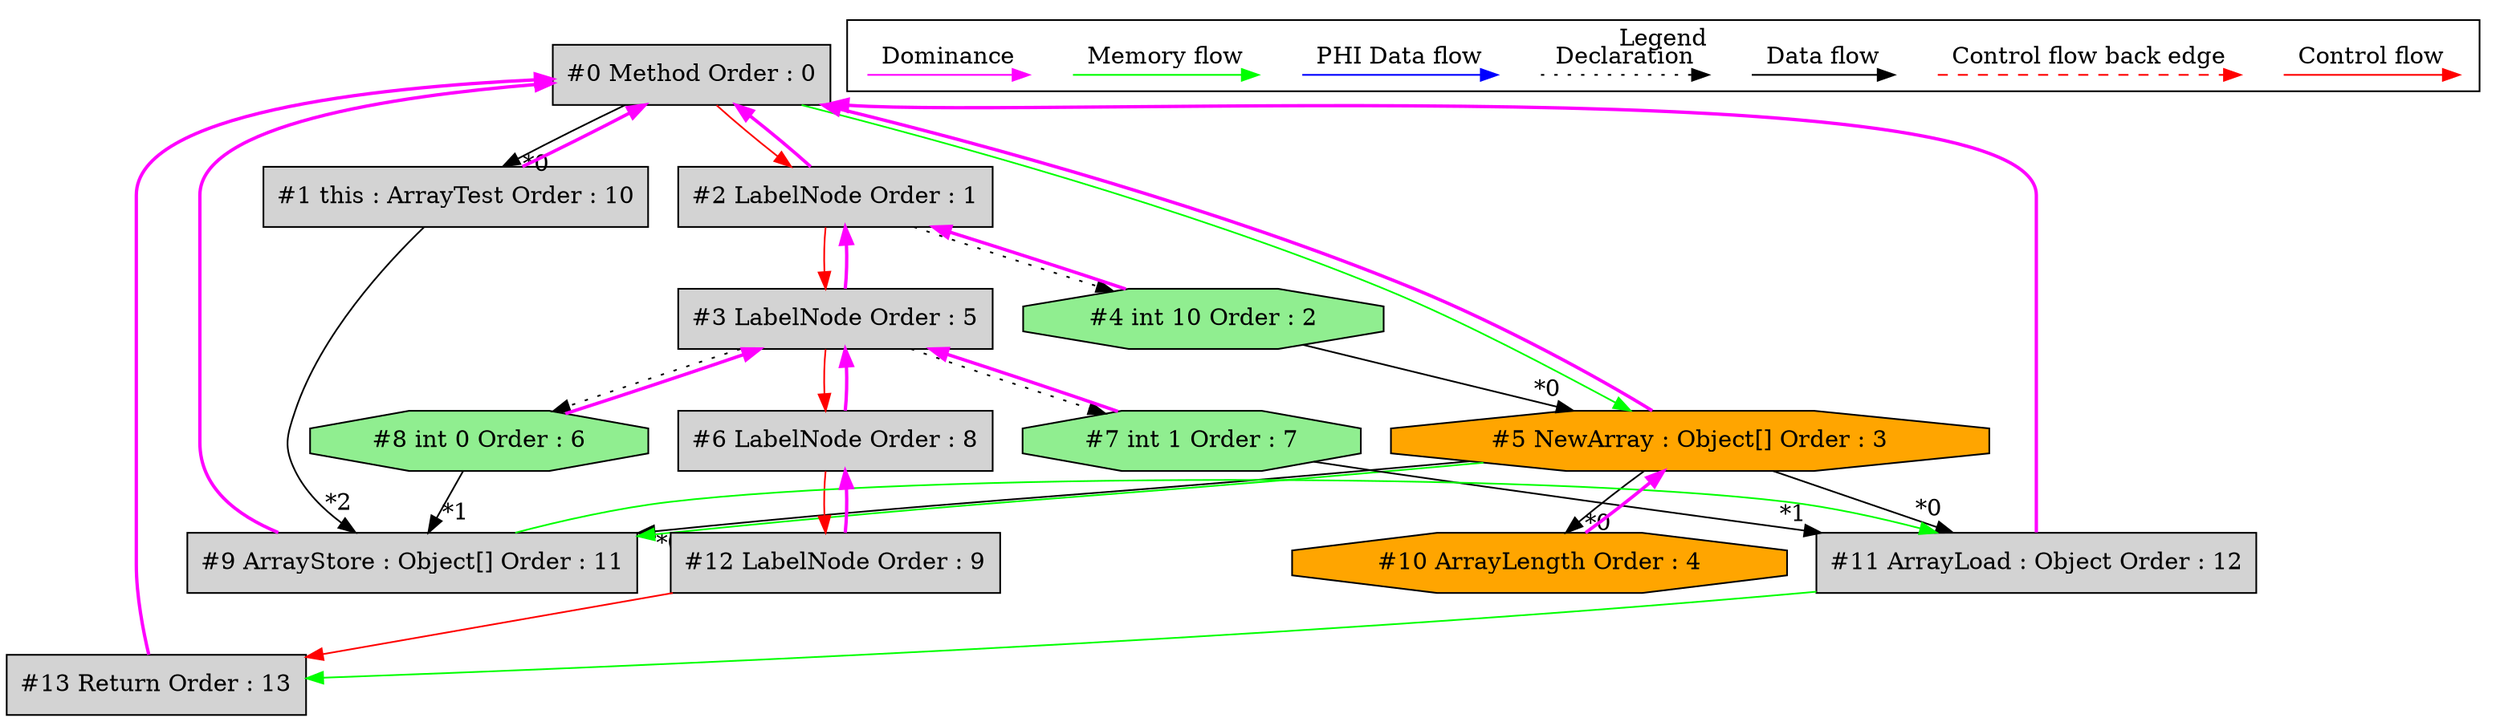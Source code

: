 digraph debugoutput {
 ordering="in";
 node0[label="#0 Method Order : 0",shape=box, fillcolor=lightgrey, style=filled];
 node1[label="#1 this : ArrayTest Order : 10",shape=box, fillcolor=lightgrey, style=filled];
 node1 -> node0[dir="forward" color="fuchsia" penwidth="2"];
 node0 -> node1[headlabel="*0", labeldistance=2];
 node2[label="#2 LabelNode Order : 1",shape=box, fillcolor=lightgrey, style=filled];
 node2 -> node0[dir="forward" color="fuchsia" penwidth="2"];
 node0 -> node2[labeldistance=2, color=red, fontcolor=red];
 node3[label="#3 LabelNode Order : 5",shape=box, fillcolor=lightgrey, style=filled];
 node3 -> node2[dir="forward" color="fuchsia" penwidth="2"];
 node2 -> node3[labeldistance=2, color=red, fontcolor=red];
 node4[label="#4 int 10 Order : 2",shape=octagon, fillcolor=lightgreen, style=filled];
 node4 -> node2[dir="forward" color="fuchsia" penwidth="2"];
 node2 -> node4[style=dotted];
 node5[label="#5 NewArray : Object[] Order : 3",shape=octagon, fillcolor=orange, style=filled];
 node5 -> node0[dir="forward" color="fuchsia" penwidth="2"];
 node4 -> node5[headlabel="*0", labeldistance=2];
 node0 -> node5[labeldistance=2, color=green, constraint=false];
 node6[label="#6 LabelNode Order : 8",shape=box, fillcolor=lightgrey, style=filled];
 node6 -> node3[dir="forward" color="fuchsia" penwidth="2"];
 node3 -> node6[labeldistance=2, color=red, fontcolor=red];
 node7[label="#7 int 1 Order : 7",shape=octagon, fillcolor=lightgreen, style=filled];
 node7 -> node3[dir="forward" color="fuchsia" penwidth="2"];
 node3 -> node7[style=dotted];
 node8[label="#8 int 0 Order : 6",shape=octagon, fillcolor=lightgreen, style=filled];
 node8 -> node3[dir="forward" color="fuchsia" penwidth="2"];
 node3 -> node8[style=dotted];
 node9[label="#9 ArrayStore : Object[] Order : 11",shape=box, fillcolor=lightgrey, style=filled];
 node9 -> node0[dir="forward" color="fuchsia" penwidth="2"];
 node5 -> node9[headlabel="*0", labeldistance=2];
 node8 -> node9[headlabel="*1", labeldistance=2];
 node1 -> node9[headlabel="*2", labeldistance=2];
 node5 -> node9[labeldistance=2, color=green, constraint=false];
 node10[label="#10 ArrayLength Order : 4",shape=octagon, fillcolor=orange, style=filled];
 node10 -> node5[dir="forward" color="fuchsia" penwidth="2"];
 node5 -> node10[headlabel="*0", labeldistance=2];
 node11[label="#11 ArrayLoad : Object Order : 12",shape=box, fillcolor=lightgrey, style=filled];
 node11 -> node0[dir="forward" color="fuchsia" penwidth="2"];
 node5 -> node11[headlabel="*0", labeldistance=2];
 node7 -> node11[headlabel="*1", labeldistance=2];
 node9 -> node11[labeldistance=2, color=green, constraint=false];
 node12[label="#12 LabelNode Order : 9",shape=box, fillcolor=lightgrey, style=filled];
 node12 -> node6[dir="forward" color="fuchsia" penwidth="2"];
 node6 -> node12[labeldistance=2, color=red, fontcolor=red];
 node13[label="#13 Return Order : 13",shape=box, fillcolor=lightgrey, style=filled];
 node13 -> node0[dir="forward" color="fuchsia" penwidth="2"];
 node12 -> node13[labeldistance=2, color=red, fontcolor=red];
 node11 -> node13[labeldistance=2, color=green, constraint=false];
 subgraph cluster_000 {
  label = "Legend";
  node [shape=point]
  {
   rank=same;
   c0 [style = invis];
   c1 [style = invis];
   c2 [style = invis];
   c3 [style = invis];
   d0 [style = invis];
   d1 [style = invis];
   d2 [style = invis];
   d3 [style = invis];
   d4 [style = invis];
   d5 [style = invis];
   d6 [style = invis];
   d7 [style = invis];
   d8 [style = invis];
   d9 [style = invis];
  }
  c0 -> c1 [label="Control flow", style=solid, color=red]
  c2 -> c3 [label="Control flow back edge", style=dashed, color=red]
  d0 -> d1 [label="Data flow"]
  d2 -> d3 [label="Declaration", style=dotted]
  d4 -> d5 [label="PHI Data flow", color=blue]
  d6 -> d7 [label="Memory flow", color=green]
  d8 -> d9 [label="Dominance", color=fuchsia, style=solid]
 }

}

